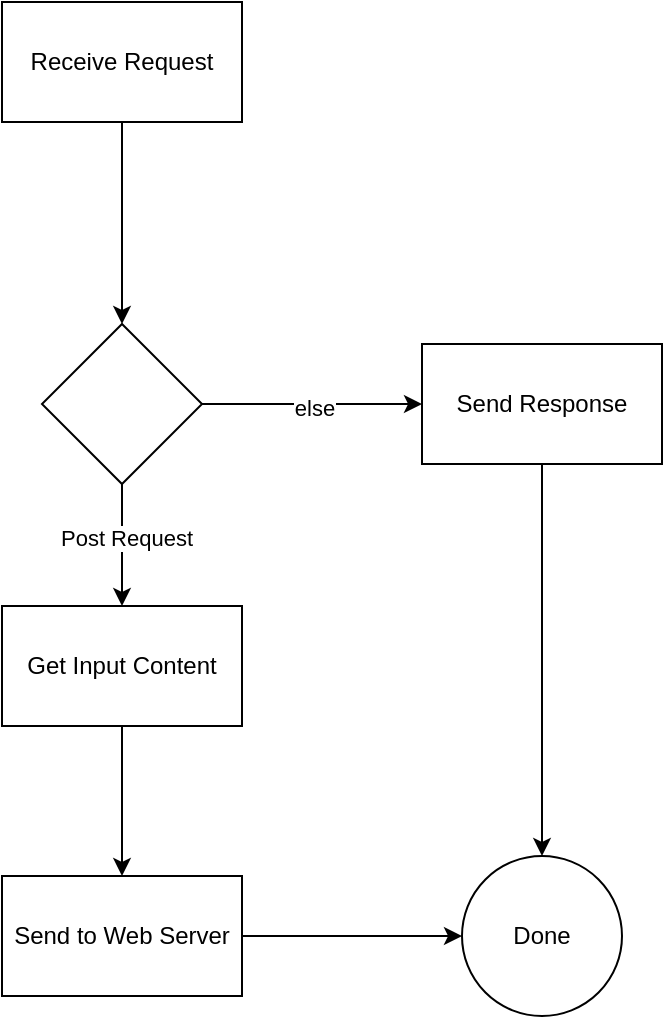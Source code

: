 <mxfile version="24.7.17" pages="3">
  <diagram id="C5RBs43oDa-KdzZeNtuy" name="PUT">
    <mxGraphModel dx="1054" dy="846" grid="0" gridSize="10" guides="1" tooltips="1" connect="1" arrows="1" fold="1" page="1" pageScale="1" pageWidth="827" pageHeight="1169" math="0" shadow="0">
      <root>
        <mxCell id="WIyWlLk6GJQsqaUBKTNV-0" />
        <mxCell id="WIyWlLk6GJQsqaUBKTNV-1" parent="WIyWlLk6GJQsqaUBKTNV-0" />
        <mxCell id="qsvIlpljKb_14aQnCwQf-7" style="edgeStyle=orthogonalEdgeStyle;rounded=0;orthogonalLoop=1;jettySize=auto;html=1;exitX=0.5;exitY=1;exitDx=0;exitDy=0;entryX=0.5;entryY=0;entryDx=0;entryDy=0;" edge="1" parent="WIyWlLk6GJQsqaUBKTNV-1" source="qsvIlpljKb_14aQnCwQf-1" target="qsvIlpljKb_14aQnCwQf-6">
          <mxGeometry relative="1" as="geometry">
            <mxPoint x="379" y="310.333" as="targetPoint" />
          </mxGeometry>
        </mxCell>
        <mxCell id="qsvIlpljKb_14aQnCwQf-9" value="Post Request" style="edgeLabel;html=1;align=center;verticalAlign=middle;resizable=0;points=[];" vertex="1" connectable="0" parent="qsvIlpljKb_14aQnCwQf-7">
          <mxGeometry x="-0.124" y="2" relative="1" as="geometry">
            <mxPoint as="offset" />
          </mxGeometry>
        </mxCell>
        <mxCell id="qsvIlpljKb_14aQnCwQf-8" style="edgeStyle=orthogonalEdgeStyle;rounded=0;orthogonalLoop=1;jettySize=auto;html=1;" edge="1" parent="WIyWlLk6GJQsqaUBKTNV-1" source="qsvIlpljKb_14aQnCwQf-1" target="qsvIlpljKb_14aQnCwQf-5">
          <mxGeometry relative="1" as="geometry" />
        </mxCell>
        <mxCell id="qsvIlpljKb_14aQnCwQf-10" value="else" style="edgeLabel;html=1;align=center;verticalAlign=middle;resizable=0;points=[];" vertex="1" connectable="0" parent="qsvIlpljKb_14aQnCwQf-8">
          <mxGeometry x="0.021" y="-2" relative="1" as="geometry">
            <mxPoint as="offset" />
          </mxGeometry>
        </mxCell>
        <mxCell id="qsvIlpljKb_14aQnCwQf-1" value="" style="rhombus;whiteSpace=wrap;html=1;" vertex="1" parent="WIyWlLk6GJQsqaUBKTNV-1">
          <mxGeometry x="339" y="220" width="80" height="80" as="geometry" />
        </mxCell>
        <mxCell id="qsvIlpljKb_14aQnCwQf-4" style="edgeStyle=orthogonalEdgeStyle;rounded=0;orthogonalLoop=1;jettySize=auto;html=1;entryX=0.5;entryY=0;entryDx=0;entryDy=0;" edge="1" parent="WIyWlLk6GJQsqaUBKTNV-1" source="qsvIlpljKb_14aQnCwQf-2" target="qsvIlpljKb_14aQnCwQf-1">
          <mxGeometry relative="1" as="geometry" />
        </mxCell>
        <mxCell id="qsvIlpljKb_14aQnCwQf-2" value="Receive Request" style="rounded=0;whiteSpace=wrap;html=1;" vertex="1" parent="WIyWlLk6GJQsqaUBKTNV-1">
          <mxGeometry x="319" y="59" width="120" height="60" as="geometry" />
        </mxCell>
        <mxCell id="qsvIlpljKb_14aQnCwQf-15" style="edgeStyle=orthogonalEdgeStyle;rounded=0;orthogonalLoop=1;jettySize=auto;html=1;entryX=0.5;entryY=0;entryDx=0;entryDy=0;" edge="1" parent="WIyWlLk6GJQsqaUBKTNV-1" source="qsvIlpljKb_14aQnCwQf-5" target="qsvIlpljKb_14aQnCwQf-13">
          <mxGeometry relative="1" as="geometry" />
        </mxCell>
        <mxCell id="qsvIlpljKb_14aQnCwQf-5" value="Send Response" style="rounded=0;whiteSpace=wrap;html=1;" vertex="1" parent="WIyWlLk6GJQsqaUBKTNV-1">
          <mxGeometry x="529" y="230" width="120" height="60" as="geometry" />
        </mxCell>
        <mxCell id="qsvIlpljKb_14aQnCwQf-12" style="edgeStyle=orthogonalEdgeStyle;rounded=0;orthogonalLoop=1;jettySize=auto;html=1;entryX=0.5;entryY=0;entryDx=0;entryDy=0;" edge="1" parent="WIyWlLk6GJQsqaUBKTNV-1" source="qsvIlpljKb_14aQnCwQf-6" target="qsvIlpljKb_14aQnCwQf-11">
          <mxGeometry relative="1" as="geometry" />
        </mxCell>
        <mxCell id="qsvIlpljKb_14aQnCwQf-6" value="Get Input Content" style="rounded=0;whiteSpace=wrap;html=1;" vertex="1" parent="WIyWlLk6GJQsqaUBKTNV-1">
          <mxGeometry x="319" y="361" width="120" height="60" as="geometry" />
        </mxCell>
        <mxCell id="qsvIlpljKb_14aQnCwQf-14" style="edgeStyle=orthogonalEdgeStyle;rounded=0;orthogonalLoop=1;jettySize=auto;html=1;entryX=0;entryY=0.5;entryDx=0;entryDy=0;" edge="1" parent="WIyWlLk6GJQsqaUBKTNV-1" source="qsvIlpljKb_14aQnCwQf-11" target="qsvIlpljKb_14aQnCwQf-13">
          <mxGeometry relative="1" as="geometry" />
        </mxCell>
        <mxCell id="qsvIlpljKb_14aQnCwQf-11" value="Send to Web Server" style="rounded=0;whiteSpace=wrap;html=1;" vertex="1" parent="WIyWlLk6GJQsqaUBKTNV-1">
          <mxGeometry x="319" y="496" width="120" height="60" as="geometry" />
        </mxCell>
        <mxCell id="qsvIlpljKb_14aQnCwQf-13" value="Done" style="ellipse;whiteSpace=wrap;html=1;aspect=fixed;" vertex="1" parent="WIyWlLk6GJQsqaUBKTNV-1">
          <mxGeometry x="549" y="486" width="80" height="80" as="geometry" />
        </mxCell>
      </root>
    </mxGraphModel>
  </diagram>
  <diagram id="3ahoem90xDfTwjd22jor" name="POST">
    <mxGraphModel dx="1054" dy="846" grid="0" gridSize="10" guides="1" tooltips="1" connect="1" arrows="1" fold="1" page="1" pageScale="1" pageWidth="827" pageHeight="1169" math="0" shadow="0">
      <root>
        <mxCell id="0" />
        <mxCell id="1" parent="0" />
      </root>
    </mxGraphModel>
  </diagram>
  <diagram id="szcTgiU6fP58oOXw3_0c" name="DELETE">
    <mxGraphModel dx="1054" dy="846" grid="0" gridSize="10" guides="1" tooltips="1" connect="1" arrows="1" fold="1" page="1" pageScale="1" pageWidth="827" pageHeight="1169" math="0" shadow="0">
      <root>
        <mxCell id="0" />
        <mxCell id="1" parent="0" />
      </root>
    </mxGraphModel>
  </diagram>
</mxfile>
